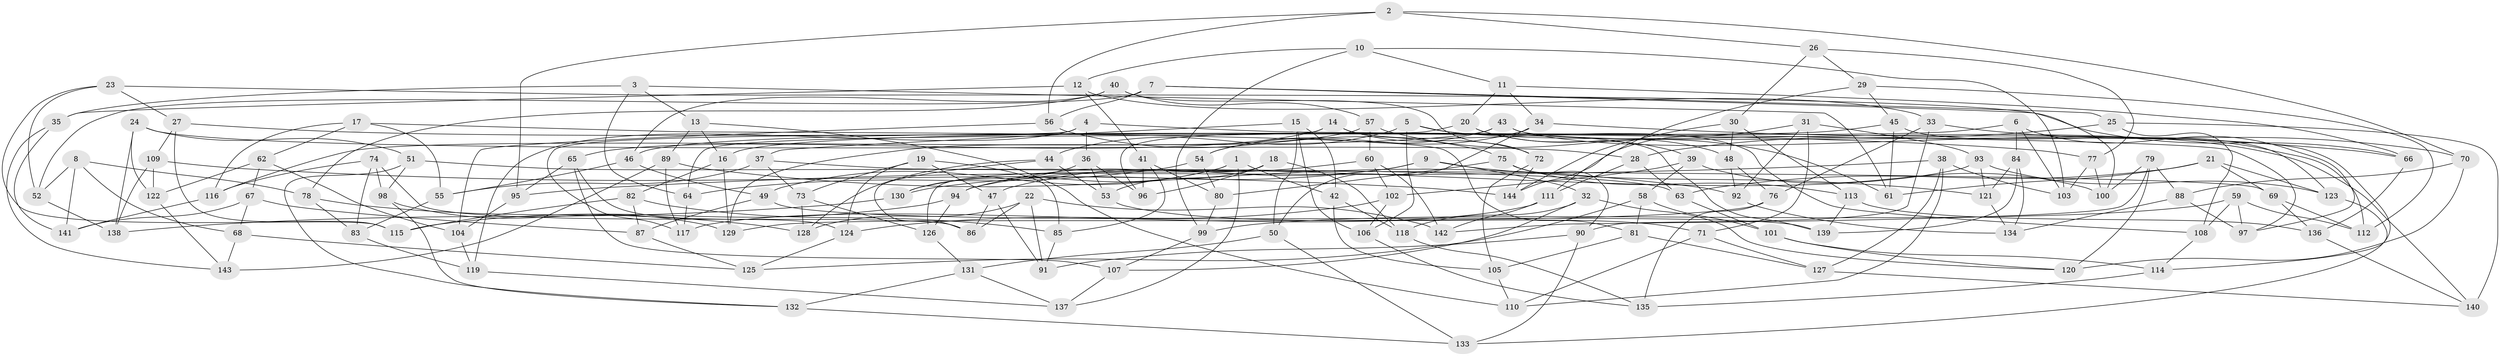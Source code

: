 // Generated by graph-tools (version 1.1) at 2025/11/02/27/25 16:11:49]
// undirected, 144 vertices, 288 edges
graph export_dot {
graph [start="1"]
  node [color=gray90,style=filled];
  1;
  2;
  3;
  4;
  5;
  6;
  7;
  8;
  9;
  10;
  11;
  12;
  13;
  14;
  15;
  16;
  17;
  18;
  19;
  20;
  21;
  22;
  23;
  24;
  25;
  26;
  27;
  28;
  29;
  30;
  31;
  32;
  33;
  34;
  35;
  36;
  37;
  38;
  39;
  40;
  41;
  42;
  43;
  44;
  45;
  46;
  47;
  48;
  49;
  50;
  51;
  52;
  53;
  54;
  55;
  56;
  57;
  58;
  59;
  60;
  61;
  62;
  63;
  64;
  65;
  66;
  67;
  68;
  69;
  70;
  71;
  72;
  73;
  74;
  75;
  76;
  77;
  78;
  79;
  80;
  81;
  82;
  83;
  84;
  85;
  86;
  87;
  88;
  89;
  90;
  91;
  92;
  93;
  94;
  95;
  96;
  97;
  98;
  99;
  100;
  101;
  102;
  103;
  104;
  105;
  106;
  107;
  108;
  109;
  110;
  111;
  112;
  113;
  114;
  115;
  116;
  117;
  118;
  119;
  120;
  121;
  122;
  123;
  124;
  125;
  126;
  127;
  128;
  129;
  130;
  131;
  132;
  133;
  134;
  135;
  136;
  137;
  138;
  139;
  140;
  141;
  142;
  143;
  144;
  1 -- 137;
  1 -- 42;
  1 -- 130;
  1 -- 49;
  2 -- 56;
  2 -- 26;
  2 -- 70;
  2 -- 95;
  3 -- 64;
  3 -- 35;
  3 -- 13;
  3 -- 61;
  4 -- 117;
  4 -- 119;
  4 -- 97;
  4 -- 36;
  5 -- 140;
  5 -- 44;
  5 -- 106;
  5 -- 139;
  6 -- 16;
  6 -- 97;
  6 -- 84;
  6 -- 103;
  7 -- 56;
  7 -- 100;
  7 -- 25;
  7 -- 52;
  8 -- 68;
  8 -- 52;
  8 -- 141;
  8 -- 78;
  9 -- 121;
  9 -- 130;
  9 -- 47;
  9 -- 32;
  10 -- 11;
  10 -- 103;
  10 -- 99;
  10 -- 12;
  11 -- 66;
  11 -- 20;
  11 -- 34;
  12 -- 33;
  12 -- 41;
  12 -- 35;
  13 -- 16;
  13 -- 89;
  13 -- 110;
  14 -- 108;
  14 -- 64;
  14 -- 72;
  14 -- 65;
  15 -- 50;
  15 -- 37;
  15 -- 106;
  15 -- 42;
  16 -- 129;
  16 -- 82;
  17 -- 81;
  17 -- 55;
  17 -- 116;
  17 -- 62;
  18 -- 53;
  18 -- 126;
  18 -- 96;
  18 -- 118;
  19 -- 124;
  19 -- 85;
  19 -- 47;
  19 -- 73;
  20 -- 48;
  20 -- 96;
  20 -- 39;
  21 -- 61;
  21 -- 123;
  21 -- 69;
  21 -- 63;
  22 -- 142;
  22 -- 128;
  22 -- 86;
  22 -- 91;
  23 -- 52;
  23 -- 115;
  23 -- 27;
  23 -- 66;
  24 -- 138;
  24 -- 28;
  24 -- 122;
  24 -- 51;
  25 -- 108;
  25 -- 140;
  25 -- 28;
  26 -- 29;
  26 -- 30;
  26 -- 77;
  27 -- 115;
  27 -- 109;
  27 -- 77;
  28 -- 111;
  28 -- 63;
  29 -- 45;
  29 -- 112;
  29 -- 111;
  30 -- 48;
  30 -- 113;
  30 -- 144;
  31 -- 92;
  31 -- 144;
  31 -- 93;
  31 -- 71;
  32 -- 118;
  32 -- 120;
  32 -- 107;
  33 -- 76;
  33 -- 70;
  33 -- 90;
  34 -- 50;
  34 -- 66;
  34 -- 54;
  35 -- 143;
  35 -- 141;
  36 -- 53;
  36 -- 96;
  36 -- 130;
  37 -- 55;
  37 -- 73;
  37 -- 69;
  38 -- 127;
  38 -- 103;
  38 -- 95;
  38 -- 110;
  39 -- 58;
  39 -- 100;
  39 -- 102;
  40 -- 46;
  40 -- 72;
  40 -- 57;
  40 -- 78;
  41 -- 96;
  41 -- 80;
  41 -- 85;
  42 -- 118;
  42 -- 105;
  43 -- 114;
  43 -- 54;
  43 -- 112;
  43 -- 116;
  44 -- 128;
  44 -- 53;
  44 -- 86;
  45 -- 61;
  45 -- 123;
  45 -- 46;
  46 -- 55;
  46 -- 49;
  47 -- 91;
  47 -- 86;
  48 -- 76;
  48 -- 92;
  49 -- 87;
  49 -- 139;
  50 -- 133;
  50 -- 131;
  51 -- 132;
  51 -- 63;
  51 -- 98;
  52 -- 138;
  53 -- 71;
  54 -- 64;
  54 -- 80;
  55 -- 83;
  56 -- 75;
  56 -- 104;
  57 -- 60;
  57 -- 61;
  57 -- 129;
  58 -- 125;
  58 -- 101;
  58 -- 81;
  59 -- 99;
  59 -- 97;
  59 -- 112;
  59 -- 108;
  60 -- 142;
  60 -- 102;
  60 -- 94;
  62 -- 122;
  62 -- 67;
  62 -- 104;
  63 -- 101;
  64 -- 117;
  65 -- 124;
  65 -- 107;
  65 -- 95;
  66 -- 136;
  67 -- 141;
  67 -- 87;
  67 -- 68;
  68 -- 143;
  68 -- 125;
  69 -- 136;
  69 -- 112;
  70 -- 120;
  70 -- 88;
  71 -- 127;
  71 -- 110;
  72 -- 105;
  72 -- 144;
  73 -- 128;
  73 -- 126;
  74 -- 98;
  74 -- 116;
  74 -- 83;
  74 -- 86;
  75 -- 113;
  75 -- 80;
  75 -- 90;
  76 -- 129;
  76 -- 135;
  77 -- 100;
  77 -- 103;
  78 -- 128;
  78 -- 83;
  79 -- 142;
  79 -- 120;
  79 -- 88;
  79 -- 100;
  80 -- 99;
  81 -- 105;
  81 -- 127;
  82 -- 85;
  82 -- 87;
  82 -- 115;
  83 -- 119;
  84 -- 139;
  84 -- 121;
  84 -- 134;
  85 -- 91;
  87 -- 125;
  88 -- 134;
  88 -- 97;
  89 -- 117;
  89 -- 143;
  89 -- 92;
  90 -- 91;
  90 -- 133;
  92 -- 134;
  93 -- 94;
  93 -- 121;
  93 -- 123;
  94 -- 115;
  94 -- 126;
  95 -- 104;
  98 -- 129;
  98 -- 132;
  99 -- 107;
  101 -- 114;
  101 -- 120;
  102 -- 124;
  102 -- 106;
  104 -- 119;
  105 -- 110;
  106 -- 135;
  107 -- 137;
  108 -- 114;
  109 -- 122;
  109 -- 138;
  109 -- 144;
  111 -- 117;
  111 -- 142;
  113 -- 136;
  113 -- 139;
  114 -- 135;
  116 -- 141;
  118 -- 135;
  119 -- 137;
  121 -- 134;
  122 -- 143;
  123 -- 133;
  124 -- 125;
  126 -- 131;
  127 -- 140;
  130 -- 138;
  131 -- 137;
  131 -- 132;
  132 -- 133;
  136 -- 140;
}
